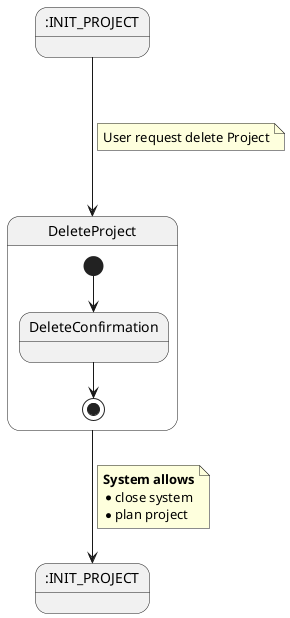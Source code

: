 @startuml

state init as ":INIT_PROJECT"
state end as ":INIT_PROJECT"
init ---> DeleteProject

note on link
    User request delete Project
end note

state DeleteProject {

    [*] --> DeleteConfirmation
    DeleteConfirmation --> [*]
}

DeleteProject --> end
note on link
    <b>System allows</b>
    * close system
    * plan project
end note

@enduml
